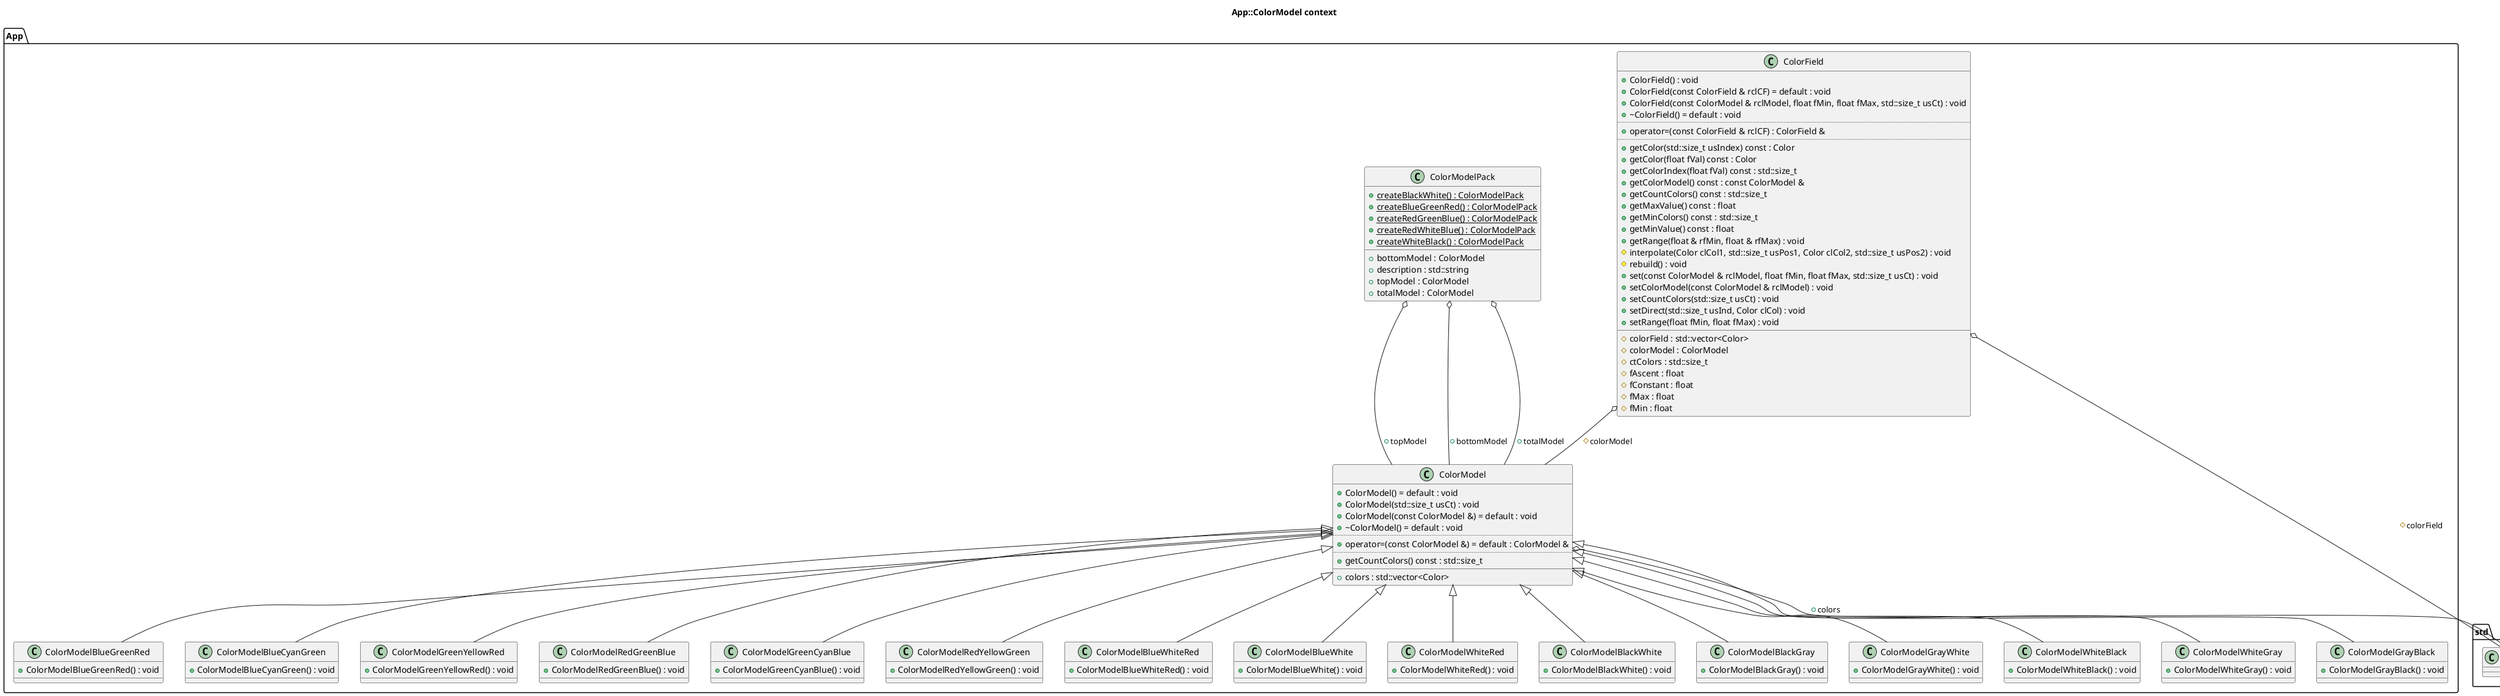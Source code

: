 @startuml
title App::ColorModel context
package [std] as C_0009971158671206323968 {
class "vector<App::Color>" as C_0005047877959853559161
class C_0005047877959853559161 [[https://github.com/FreeCAD/FreeCAD/blob/2fcc5317fe3aee96ca73475986a577719fc78e20/src/App/PropertyStandard.h#L1138{vector}]] {
__
}
}
package [App] as C_0018282610363821501524 {
class "ColorModel" as C_0010120638161956693423
class C_0010120638161956693423 [[https://github.com/FreeCAD/FreeCAD/blob/2fcc5317fe3aee96ca73475986a577719fc78e20/src/App/ColorModel.h#L73{ColorModel}]] {
+ColorModel() = default : void [[[https://github.com/FreeCAD/FreeCAD/blob/2fcc5317fe3aee96ca73475986a577719fc78e20/src/App/ColorModel.h#L76{ColorModel}]]]
+ColorModel(std::size_t usCt) : void [[[https://github.com/FreeCAD/FreeCAD/blob/2fcc5317fe3aee96ca73475986a577719fc78e20/src/App/ColorModel.h#L77{ColorModel}]]]
+ColorModel(const ColorModel &) = default : void [[[https://github.com/FreeCAD/FreeCAD/blob/2fcc5317fe3aee96ca73475986a577719fc78e20/src/App/ColorModel.h#L80{ColorModel}]]]
+~ColorModel() = default : void [[[https://github.com/FreeCAD/FreeCAD/blob/2fcc5317fe3aee96ca73475986a577719fc78e20/src/App/ColorModel.h#L81{~ColorModel}]]]
..
+operator=(const ColorModel &) = default : ColorModel & [[[https://github.com/FreeCAD/FreeCAD/blob/2fcc5317fe3aee96ca73475986a577719fc78e20/src/App/ColorModel.h#L82{operator=}]]]
..
+getCountColors() const : std::size_t [[[https://github.com/FreeCAD/FreeCAD/blob/2fcc5317fe3aee96ca73475986a577719fc78e20/src/App/ColorModel.h#L83{getCountColors}]]]
__
+colors : std::vector<Color> [[[https://github.com/FreeCAD/FreeCAD/blob/2fcc5317fe3aee96ca73475986a577719fc78e20/src/App/ColorModel.h#L86{colors}]]]
}
class "ColorModelBlueGreenRed" as C_0002812805056146331450
class C_0002812805056146331450 [[https://github.com/FreeCAD/FreeCAD/blob/2fcc5317fe3aee96ca73475986a577719fc78e20/src/App/ColorModel.h#L89{ColorModelBlueGreenRed}]] {
+ColorModelBlueGreenRed() : void [[[https://github.com/FreeCAD/FreeCAD/blob/2fcc5317fe3aee96ca73475986a577719fc78e20/src/App/ColorModel.h#L92{ColorModelBlueGreenRed}]]]
__
}
class "ColorModelBlueCyanGreen" as C_0003509633752803973191
class C_0003509633752803973191 [[https://github.com/FreeCAD/FreeCAD/blob/2fcc5317fe3aee96ca73475986a577719fc78e20/src/App/ColorModel.h#L101{ColorModelBlueCyanGreen}]] {
+ColorModelBlueCyanGreen() : void [[[https://github.com/FreeCAD/FreeCAD/blob/2fcc5317fe3aee96ca73475986a577719fc78e20/src/App/ColorModel.h#L104{ColorModelBlueCyanGreen}]]]
__
}
class "ColorModelGreenYellowRed" as C_0009657929296881556513
class C_0009657929296881556513 [[https://github.com/FreeCAD/FreeCAD/blob/2fcc5317fe3aee96ca73475986a577719fc78e20/src/App/ColorModel.h#L111{ColorModelGreenYellowRed}]] {
+ColorModelGreenYellowRed() : void [[[https://github.com/FreeCAD/FreeCAD/blob/2fcc5317fe3aee96ca73475986a577719fc78e20/src/App/ColorModel.h#L114{ColorModelGreenYellowRed}]]]
__
}
class "ColorModelRedGreenBlue" as C_0004321527120205147471
class C_0004321527120205147471 [[https://github.com/FreeCAD/FreeCAD/blob/2fcc5317fe3aee96ca73475986a577719fc78e20/src/App/ColorModel.h#L121{ColorModelRedGreenBlue}]] {
+ColorModelRedGreenBlue() : void [[[https://github.com/FreeCAD/FreeCAD/blob/2fcc5317fe3aee96ca73475986a577719fc78e20/src/App/ColorModel.h#L124{ColorModelRedGreenBlue}]]]
__
}
class "ColorModelGreenCyanBlue" as C_0000876990277153853651
class C_0000876990277153853651 [[https://github.com/FreeCAD/FreeCAD/blob/2fcc5317fe3aee96ca73475986a577719fc78e20/src/App/ColorModel.h#L133{ColorModelGreenCyanBlue}]] {
+ColorModelGreenCyanBlue() : void [[[https://github.com/FreeCAD/FreeCAD/blob/2fcc5317fe3aee96ca73475986a577719fc78e20/src/App/ColorModel.h#L136{ColorModelGreenCyanBlue}]]]
__
}
class "ColorModelRedYellowGreen" as C_0013748058108477219628
class C_0013748058108477219628 [[https://github.com/FreeCAD/FreeCAD/blob/2fcc5317fe3aee96ca73475986a577719fc78e20/src/App/ColorModel.h#L143{ColorModelRedYellowGreen}]] {
+ColorModelRedYellowGreen() : void [[[https://github.com/FreeCAD/FreeCAD/blob/2fcc5317fe3aee96ca73475986a577719fc78e20/src/App/ColorModel.h#L146{ColorModelRedYellowGreen}]]]
__
}
class "ColorModelBlueWhiteRed" as C_0011082413038022120730
class C_0011082413038022120730 [[https://github.com/FreeCAD/FreeCAD/blob/2fcc5317fe3aee96ca73475986a577719fc78e20/src/App/ColorModel.h#L153{ColorModelBlueWhiteRed}]] {
+ColorModelBlueWhiteRed() : void [[[https://github.com/FreeCAD/FreeCAD/blob/2fcc5317fe3aee96ca73475986a577719fc78e20/src/App/ColorModel.h#L156{ColorModelBlueWhiteRed}]]]
__
}
class "ColorModelBlueWhite" as C_0000472950153822060037
class C_0000472950153822060037 [[https://github.com/FreeCAD/FreeCAD/blob/2fcc5317fe3aee96ca73475986a577719fc78e20/src/App/ColorModel.h#L165{ColorModelBlueWhite}]] {
+ColorModelBlueWhite() : void [[[https://github.com/FreeCAD/FreeCAD/blob/2fcc5317fe3aee96ca73475986a577719fc78e20/src/App/ColorModel.h#L168{ColorModelBlueWhite}]]]
__
}
class "ColorModelWhiteRed" as C_0011844043535716339923
class C_0011844043535716339923 [[https://github.com/FreeCAD/FreeCAD/blob/2fcc5317fe3aee96ca73475986a577719fc78e20/src/App/ColorModel.h#L175{ColorModelWhiteRed}]] {
+ColorModelWhiteRed() : void [[[https://github.com/FreeCAD/FreeCAD/blob/2fcc5317fe3aee96ca73475986a577719fc78e20/src/App/ColorModel.h#L178{ColorModelWhiteRed}]]]
__
}
class "ColorModelBlackWhite" as C_0001792069141836504604
class C_0001792069141836504604 [[https://github.com/FreeCAD/FreeCAD/blob/2fcc5317fe3aee96ca73475986a577719fc78e20/src/App/ColorModel.h#L185{ColorModelBlackWhite}]] {
+ColorModelBlackWhite() : void [[[https://github.com/FreeCAD/FreeCAD/blob/2fcc5317fe3aee96ca73475986a577719fc78e20/src/App/ColorModel.h#L188{ColorModelBlackWhite}]]]
__
}
class "ColorModelBlackGray" as C_0012218153606142195469
class C_0012218153606142195469 [[https://github.com/FreeCAD/FreeCAD/blob/2fcc5317fe3aee96ca73475986a577719fc78e20/src/App/ColorModel.h#L194{ColorModelBlackGray}]] {
+ColorModelBlackGray() : void [[[https://github.com/FreeCAD/FreeCAD/blob/2fcc5317fe3aee96ca73475986a577719fc78e20/src/App/ColorModel.h#L197{ColorModelBlackGray}]]]
__
}
class "ColorModelGrayWhite" as C_0007230590490846939170
class C_0007230590490846939170 [[https://github.com/FreeCAD/FreeCAD/blob/2fcc5317fe3aee96ca73475986a577719fc78e20/src/App/ColorModel.h#L203{ColorModelGrayWhite}]] {
+ColorModelGrayWhite() : void [[[https://github.com/FreeCAD/FreeCAD/blob/2fcc5317fe3aee96ca73475986a577719fc78e20/src/App/ColorModel.h#L206{ColorModelGrayWhite}]]]
__
}
class "ColorModelWhiteBlack" as C_0002891607102030984392
class C_0002891607102030984392 [[https://github.com/FreeCAD/FreeCAD/blob/2fcc5317fe3aee96ca73475986a577719fc78e20/src/App/ColorModel.h#L212{ColorModelWhiteBlack}]] {
+ColorModelWhiteBlack() : void [[[https://github.com/FreeCAD/FreeCAD/blob/2fcc5317fe3aee96ca73475986a577719fc78e20/src/App/ColorModel.h#L215{ColorModelWhiteBlack}]]]
__
}
class "ColorModelWhiteGray" as C_0016036303807467404511
class C_0016036303807467404511 [[https://github.com/FreeCAD/FreeCAD/blob/2fcc5317fe3aee96ca73475986a577719fc78e20/src/App/ColorModel.h#L221{ColorModelWhiteGray}]] {
+ColorModelWhiteGray() : void [[[https://github.com/FreeCAD/FreeCAD/blob/2fcc5317fe3aee96ca73475986a577719fc78e20/src/App/ColorModel.h#L224{ColorModelWhiteGray}]]]
__
}
class "ColorModelGrayBlack" as C_0005286932486020825510
class C_0005286932486020825510 [[https://github.com/FreeCAD/FreeCAD/blob/2fcc5317fe3aee96ca73475986a577719fc78e20/src/App/ColorModel.h#L230{ColorModelGrayBlack}]] {
+ColorModelGrayBlack() : void [[[https://github.com/FreeCAD/FreeCAD/blob/2fcc5317fe3aee96ca73475986a577719fc78e20/src/App/ColorModel.h#L233{ColorModelGrayBlack}]]]
__
}
class "ColorModelPack" as C_0010780570187126812341
class C_0010780570187126812341 [[https://github.com/FreeCAD/FreeCAD/blob/2fcc5317fe3aee96ca73475986a577719fc78e20/src/App/ColorModel.h#L239{ColorModelPack}]] {
{static} +createBlackWhite() : ColorModelPack [[[https://github.com/FreeCAD/FreeCAD/blob/2fcc5317fe3aee96ca73475986a577719fc78e20/src/App/ColorModel.h#L248{createBlackWhite}]]]
{static} +createBlueGreenRed() : ColorModelPack [[[https://github.com/FreeCAD/FreeCAD/blob/2fcc5317fe3aee96ca73475986a577719fc78e20/src/App/ColorModel.h#L246{createBlueGreenRed}]]]
{static} +createRedGreenBlue() : ColorModelPack [[[https://github.com/FreeCAD/FreeCAD/blob/2fcc5317fe3aee96ca73475986a577719fc78e20/src/App/ColorModel.h#L245{createRedGreenBlue}]]]
{static} +createRedWhiteBlue() : ColorModelPack [[[https://github.com/FreeCAD/FreeCAD/blob/2fcc5317fe3aee96ca73475986a577719fc78e20/src/App/ColorModel.h#L249{createRedWhiteBlue}]]]
{static} +createWhiteBlack() : ColorModelPack [[[https://github.com/FreeCAD/FreeCAD/blob/2fcc5317fe3aee96ca73475986a577719fc78e20/src/App/ColorModel.h#L247{createWhiteBlack}]]]
__
+bottomModel : ColorModel [[[https://github.com/FreeCAD/FreeCAD/blob/2fcc5317fe3aee96ca73475986a577719fc78e20/src/App/ColorModel.h#L243{bottomModel}]]]
+description : std::string [[[https://github.com/FreeCAD/FreeCAD/blob/2fcc5317fe3aee96ca73475986a577719fc78e20/src/App/ColorModel.h#L244{description}]]]
+topModel : ColorModel [[[https://github.com/FreeCAD/FreeCAD/blob/2fcc5317fe3aee96ca73475986a577719fc78e20/src/App/ColorModel.h#L242{topModel}]]]
+totalModel : ColorModel [[[https://github.com/FreeCAD/FreeCAD/blob/2fcc5317fe3aee96ca73475986a577719fc78e20/src/App/ColorModel.h#L241{totalModel}]]]
}
class "ColorField" as C_0002000033156209871532
class C_0002000033156209871532 [[https://github.com/FreeCAD/FreeCAD/blob/2fcc5317fe3aee96ca73475986a577719fc78e20/src/App/ColorModel.h#L252{ColorField}]] {
+ColorField() : void [[[https://github.com/FreeCAD/FreeCAD/blob/2fcc5317fe3aee96ca73475986a577719fc78e20/src/App/ColorModel.h#L255{ColorField}]]]
+ColorField(const ColorField & rclCF) = default : void [[[https://github.com/FreeCAD/FreeCAD/blob/2fcc5317fe3aee96ca73475986a577719fc78e20/src/App/ColorModel.h#L256{ColorField}]]]
+ColorField(const ColorModel & rclModel, float fMin, float fMax, std::size_t usCt) : void [[[https://github.com/FreeCAD/FreeCAD/blob/2fcc5317fe3aee96ca73475986a577719fc78e20/src/App/ColorModel.h#L257{ColorField}]]]
+~ColorField() = default : void [[[https://github.com/FreeCAD/FreeCAD/blob/2fcc5317fe3aee96ca73475986a577719fc78e20/src/App/ColorModel.h#L258{~ColorField}]]]
..
+operator=(const ColorField & rclCF) : ColorField & [[[https://github.com/FreeCAD/FreeCAD/blob/2fcc5317fe3aee96ca73475986a577719fc78e20/src/App/ColorModel.h#L260{operator=}]]]
..
+getColor(std::size_t usIndex) const : Color [[[https://github.com/FreeCAD/FreeCAD/blob/2fcc5317fe3aee96ca73475986a577719fc78e20/src/App/ColorModel.h#L292{getColor}]]]
+getColor(float fVal) const : Color [[[https://github.com/FreeCAD/FreeCAD/blob/2fcc5317fe3aee96ca73475986a577719fc78e20/src/App/ColorModel.h#L295{getColor}]]]
+getColorIndex(float fVal) const : std::size_t [[[https://github.com/FreeCAD/FreeCAD/blob/2fcc5317fe3aee96ca73475986a577719fc78e20/src/App/ColorModel.h#L296{getColorIndex}]]]
+getColorModel() const : const ColorModel & [[[https://github.com/FreeCAD/FreeCAD/blob/2fcc5317fe3aee96ca73475986a577719fc78e20/src/App/ColorModel.h#L279{getColorModel}]]]
+getCountColors() const : std::size_t [[[https://github.com/FreeCAD/FreeCAD/blob/2fcc5317fe3aee96ca73475986a577719fc78e20/src/App/ColorModel.h#L262{getCountColors}]]]
+getMaxValue() const : float [[[https://github.com/FreeCAD/FreeCAD/blob/2fcc5317fe3aee96ca73475986a577719fc78e20/src/App/ColorModel.h#L288{getMaxValue}]]]
+getMinColors() const : std::size_t [[[https://github.com/FreeCAD/FreeCAD/blob/2fcc5317fe3aee96ca73475986a577719fc78e20/src/App/ColorModel.h#L275{getMinColors}]]]
+getMinValue() const : float [[[https://github.com/FreeCAD/FreeCAD/blob/2fcc5317fe3aee96ca73475986a577719fc78e20/src/App/ColorModel.h#L285{getMinValue}]]]
+getRange(float & rfMin, float & rfMax) : void [[[https://github.com/FreeCAD/FreeCAD/blob/2fcc5317fe3aee96ca73475986a577719fc78e20/src/App/ColorModel.h#L272{getRange}]]]
#interpolate(Color clCol1, std::size_t usPos1, Color clCol2, std::size_t usPos2) : void [[[https://github.com/FreeCAD/FreeCAD/blob/2fcc5317fe3aee96ca73475986a577719fc78e20/src/App/ColorModel.h#L306{interpolate}]]]
#rebuild() : void [[[https://github.com/FreeCAD/FreeCAD/blob/2fcc5317fe3aee96ca73475986a577719fc78e20/src/App/ColorModel.h#L305{rebuild}]]]
+set(const ColorModel & rclModel, float fMin, float fMax, std::size_t usCt) : void [[[https://github.com/FreeCAD/FreeCAD/blob/2fcc5317fe3aee96ca73475986a577719fc78e20/src/App/ColorModel.h#L265{set}]]]
+setColorModel(const ColorModel & rclModel) : void [[[https://github.com/FreeCAD/FreeCAD/blob/2fcc5317fe3aee96ca73475986a577719fc78e20/src/App/ColorModel.h#L278{setColorModel}]]]
+setCountColors(std::size_t usCt) : void [[[https://github.com/FreeCAD/FreeCAD/blob/2fcc5317fe3aee96ca73475986a577719fc78e20/src/App/ColorModel.h#L266{setCountColors}]]]
+setDirect(std::size_t usInd, Color clCol) : void [[[https://github.com/FreeCAD/FreeCAD/blob/2fcc5317fe3aee96ca73475986a577719fc78e20/src/App/ColorModel.h#L282{setDirect}]]]
+setRange(float fMin, float fMax) : void [[[https://github.com/FreeCAD/FreeCAD/blob/2fcc5317fe3aee96ca73475986a577719fc78e20/src/App/ColorModel.h#L269{setRange}]]]
__
#colorField : std::vector<Color> [[[https://github.com/FreeCAD/FreeCAD/blob/2fcc5317fe3aee96ca73475986a577719fc78e20/src/App/ColorModel.h#L303{colorField}]]]
#colorModel : ColorModel [[[https://github.com/FreeCAD/FreeCAD/blob/2fcc5317fe3aee96ca73475986a577719fc78e20/src/App/ColorModel.h#L299{colorModel}]]]
#ctColors : std::size_t [[[https://github.com/FreeCAD/FreeCAD/blob/2fcc5317fe3aee96ca73475986a577719fc78e20/src/App/ColorModel.h#L302{ctColors}]]]
#fAscent : float [[[https://github.com/FreeCAD/FreeCAD/blob/2fcc5317fe3aee96ca73475986a577719fc78e20/src/App/ColorModel.h#L301{fAscent}]]]
#fConstant : float [[[https://github.com/FreeCAD/FreeCAD/blob/2fcc5317fe3aee96ca73475986a577719fc78e20/src/App/ColorModel.h#L301{fConstant}]]]
#fMax : float [[[https://github.com/FreeCAD/FreeCAD/blob/2fcc5317fe3aee96ca73475986a577719fc78e20/src/App/ColorModel.h#L300{fMax}]]]
#fMin : float [[[https://github.com/FreeCAD/FreeCAD/blob/2fcc5317fe3aee96ca73475986a577719fc78e20/src/App/ColorModel.h#L300{fMin}]]]
}
}
C_0010120638161956693423 o-- C_0005047877959853559161 [[https://github.com/FreeCAD/FreeCAD/blob/2fcc5317fe3aee96ca73475986a577719fc78e20/src/App/ColorModel.h#L86{colors}]] : +colors
C_0010120638161956693423 <|-- C_0002812805056146331450
C_0010120638161956693423 <|-- C_0003509633752803973191
C_0010120638161956693423 <|-- C_0009657929296881556513
C_0010120638161956693423 <|-- C_0004321527120205147471
C_0010120638161956693423 <|-- C_0000876990277153853651
C_0010120638161956693423 <|-- C_0013748058108477219628
C_0010120638161956693423 <|-- C_0011082413038022120730
C_0010120638161956693423 <|-- C_0000472950153822060037
C_0010120638161956693423 <|-- C_0011844043535716339923
C_0010120638161956693423 <|-- C_0001792069141836504604
C_0010120638161956693423 <|-- C_0012218153606142195469
C_0010120638161956693423 <|-- C_0007230590490846939170
C_0010120638161956693423 <|-- C_0002891607102030984392
C_0010120638161956693423 <|-- C_0016036303807467404511
C_0010120638161956693423 <|-- C_0005286932486020825510
C_0010780570187126812341 o-- C_0010120638161956693423 [[https://github.com/FreeCAD/FreeCAD/blob/2fcc5317fe3aee96ca73475986a577719fc78e20/src/App/ColorModel.h#L241{totalModel}]] : +totalModel
C_0010780570187126812341 o-- C_0010120638161956693423 [[https://github.com/FreeCAD/FreeCAD/blob/2fcc5317fe3aee96ca73475986a577719fc78e20/src/App/ColorModel.h#L242{topModel}]] : +topModel
C_0010780570187126812341 o-- C_0010120638161956693423 [[https://github.com/FreeCAD/FreeCAD/blob/2fcc5317fe3aee96ca73475986a577719fc78e20/src/App/ColorModel.h#L243{bottomModel}]] : +bottomModel
C_0002000033156209871532 o-- C_0010120638161956693423 [[https://github.com/FreeCAD/FreeCAD/blob/2fcc5317fe3aee96ca73475986a577719fc78e20/src/App/ColorModel.h#L299{colorModel}]] : #colorModel
C_0002000033156209871532 o-- C_0005047877959853559161 [[https://github.com/FreeCAD/FreeCAD/blob/2fcc5317fe3aee96ca73475986a577719fc78e20/src/App/ColorModel.h#L303{colorField}]] : #colorField

'Generated with clang-uml, version 0.6.1
'LLVM version Ubuntu clang version 19.1.1 (1ubuntu1)
@enduml
